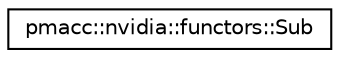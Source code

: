 digraph "Graphical Class Hierarchy"
{
 // LATEX_PDF_SIZE
  edge [fontname="Helvetica",fontsize="10",labelfontname="Helvetica",labelfontsize="10"];
  node [fontname="Helvetica",fontsize="10",shape=record];
  rankdir="LR";
  Node0 [label="pmacc::nvidia::functors::Sub",height=0.2,width=0.4,color="black", fillcolor="white", style="filled",URL="$structpmacc_1_1nvidia_1_1functors_1_1_sub.html",tooltip=" "];
}
